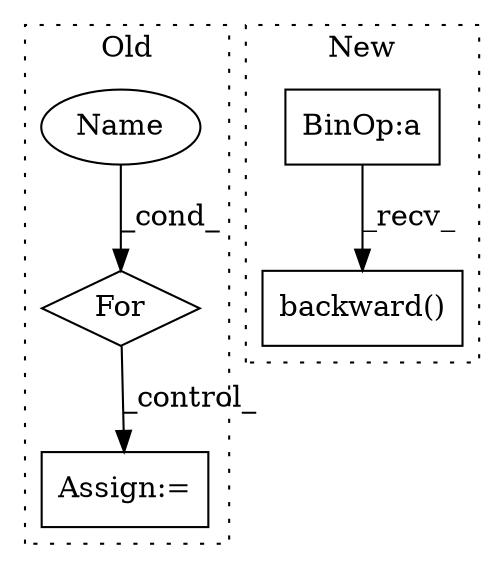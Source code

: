digraph G {
subgraph cluster0 {
1 [label="For" a="107" s="6508,6553" l="4,14" shape="diamond"];
3 [label="Assign:=" a="68" s="6709" l="4" shape="box"];
4 [label="Name" a="87" s="6512" l="10" shape="ellipse"];
label = "Old";
style="dotted";
}
subgraph cluster1 {
2 [label="backward()" a="75" s="8084" l="15" shape="box"];
5 [label="BinOp:a" a="82" s="7715" l="3" shape="box"];
label = "New";
style="dotted";
}
1 -> 3 [label="_control_"];
4 -> 1 [label="_cond_"];
5 -> 2 [label="_recv_"];
}